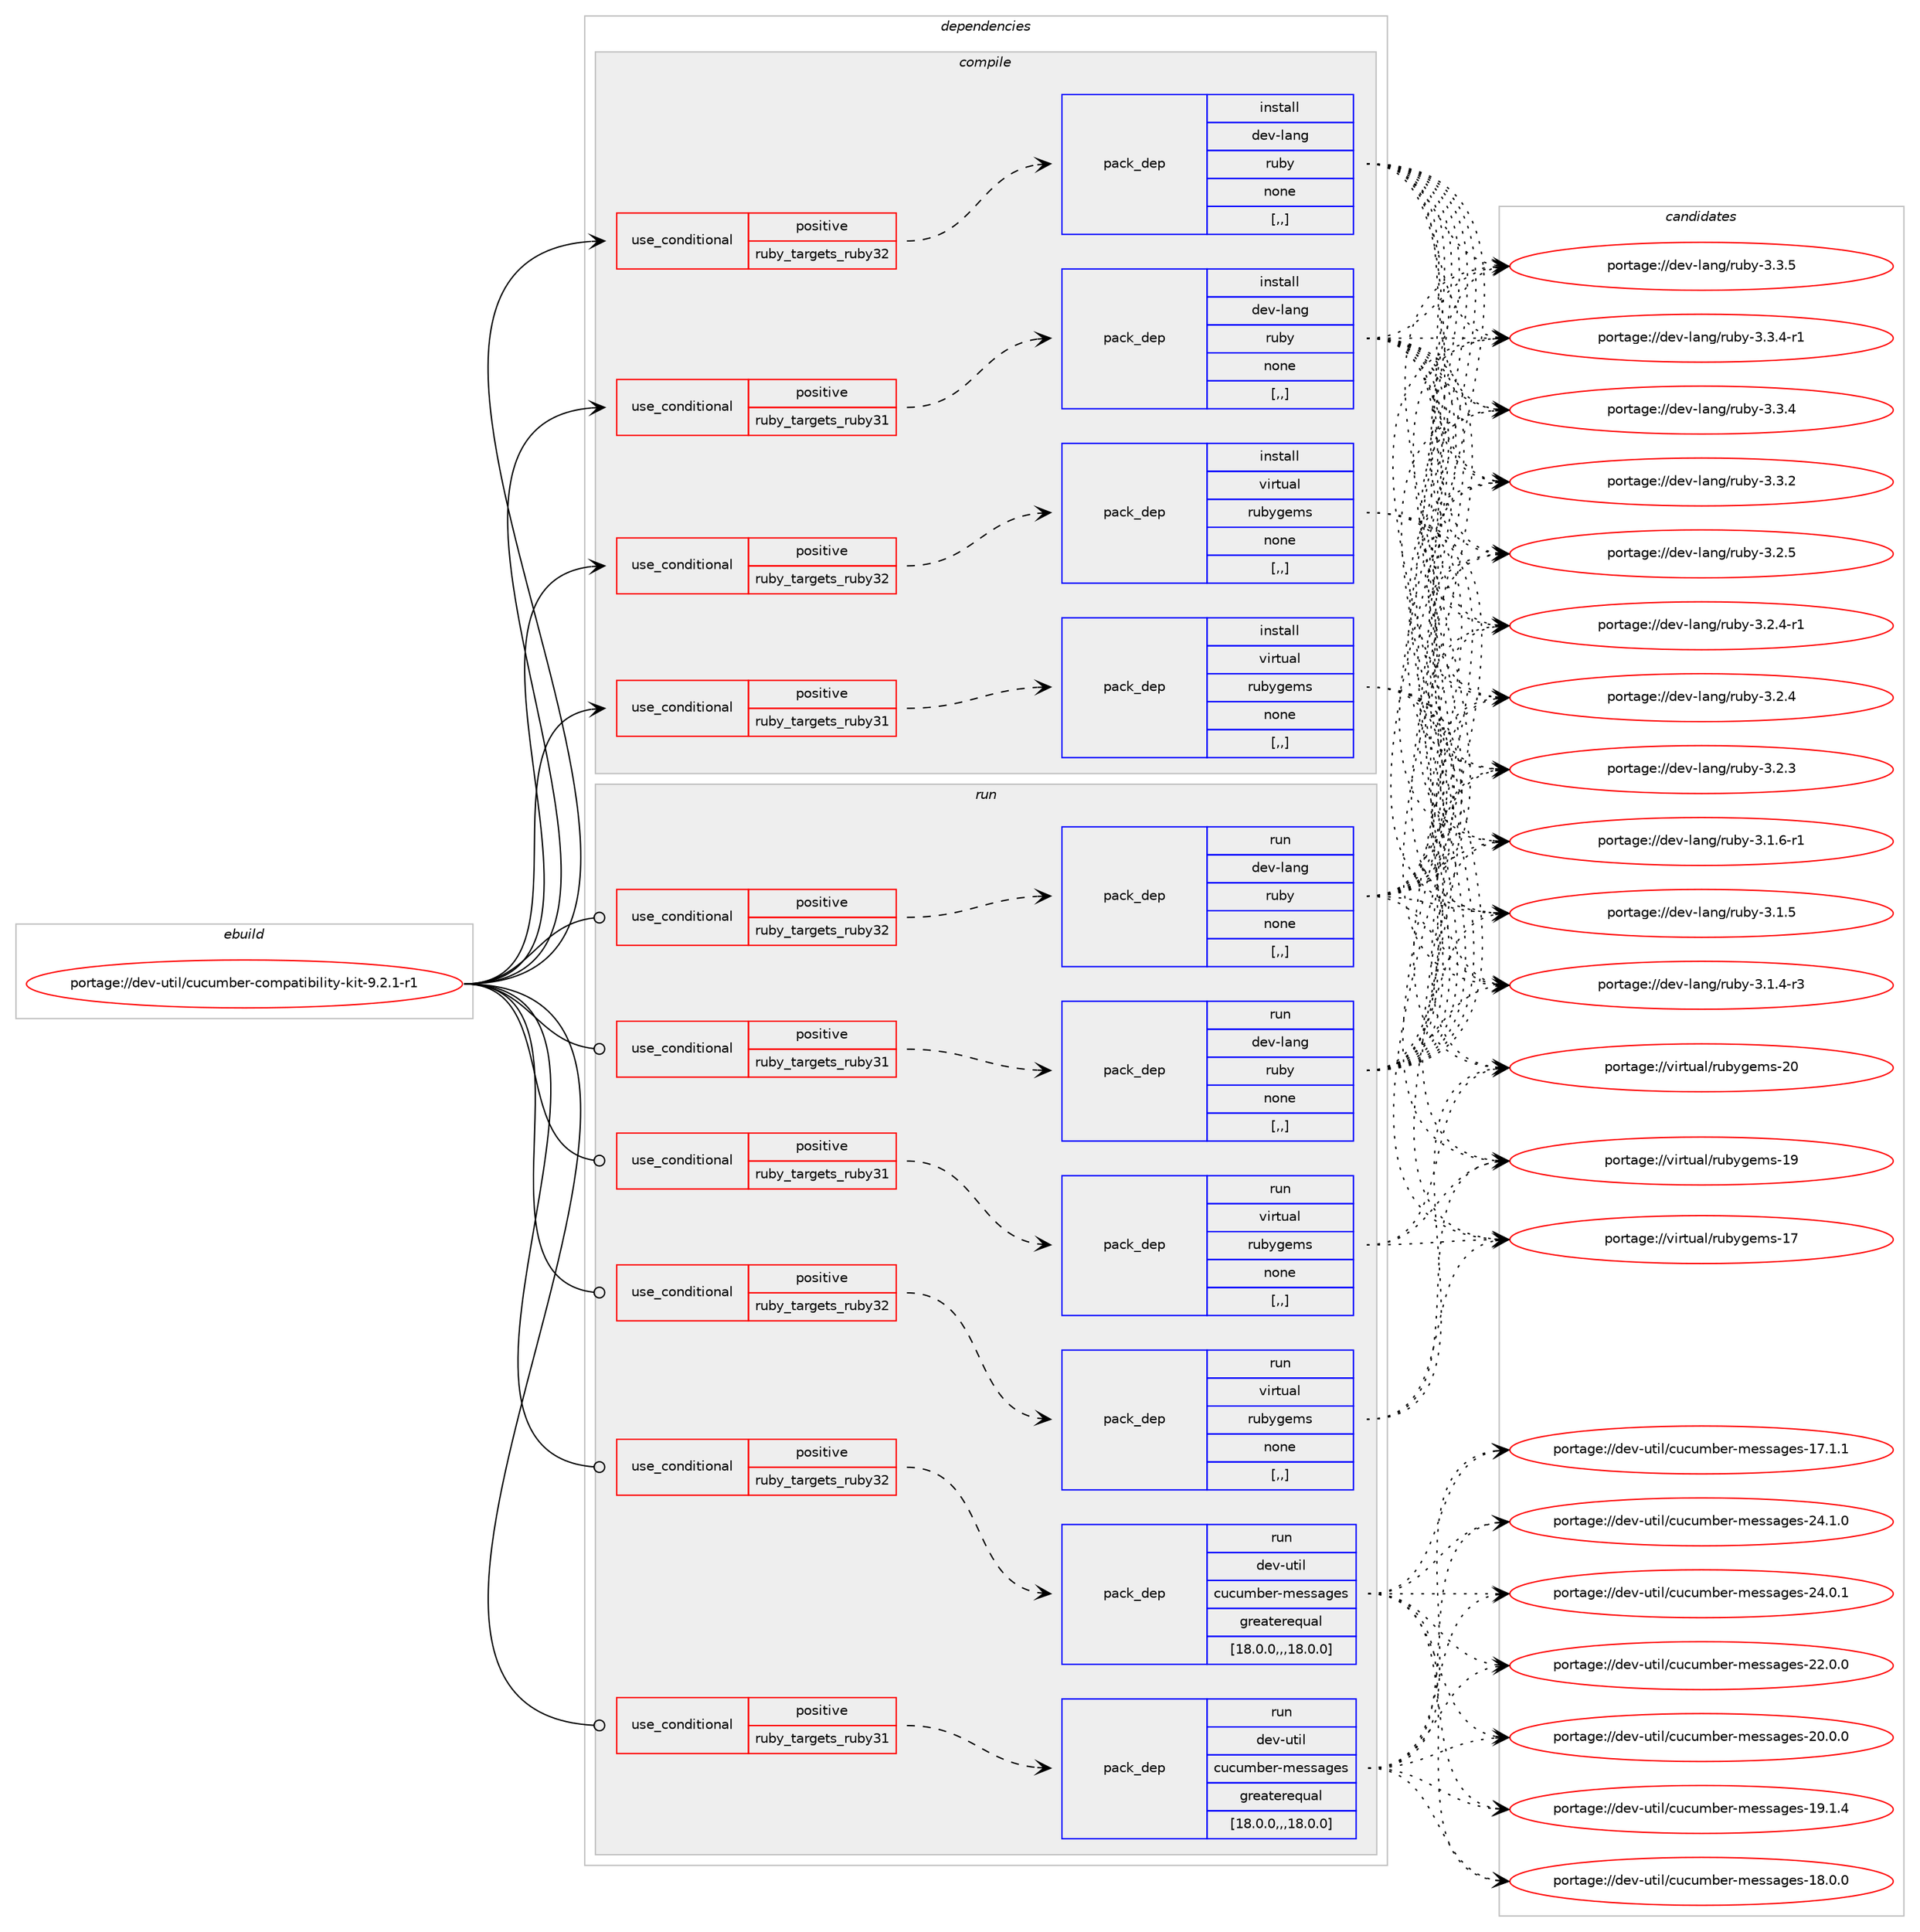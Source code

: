 digraph prolog {

# *************
# Graph options
# *************

newrank=true;
concentrate=true;
compound=true;
graph [rankdir=LR,fontname=Helvetica,fontsize=10,ranksep=1.5];#, ranksep=2.5, nodesep=0.2];
edge  [arrowhead=vee];
node  [fontname=Helvetica,fontsize=10];

# **********
# The ebuild
# **********

subgraph cluster_leftcol {
color=gray;
label=<<i>ebuild</i>>;
id [label="portage://dev-util/cucumber-compatibility-kit-9.2.1-r1", color=red, width=4, href="../dev-util/cucumber-compatibility-kit-9.2.1-r1.svg"];
}

# ****************
# The dependencies
# ****************

subgraph cluster_midcol {
color=gray;
label=<<i>dependencies</i>>;
subgraph cluster_compile {
fillcolor="#eeeeee";
style=filled;
label=<<i>compile</i>>;
subgraph cond191140 {
dependency709583 [label=<<TABLE BORDER="0" CELLBORDER="1" CELLSPACING="0" CELLPADDING="4"><TR><TD ROWSPAN="3" CELLPADDING="10">use_conditional</TD></TR><TR><TD>positive</TD></TR><TR><TD>ruby_targets_ruby31</TD></TR></TABLE>>, shape=none, color=red];
subgraph pack513446 {
dependency709584 [label=<<TABLE BORDER="0" CELLBORDER="1" CELLSPACING="0" CELLPADDING="4" WIDTH="220"><TR><TD ROWSPAN="6" CELLPADDING="30">pack_dep</TD></TR><TR><TD WIDTH="110">install</TD></TR><TR><TD>dev-lang</TD></TR><TR><TD>ruby</TD></TR><TR><TD>none</TD></TR><TR><TD>[,,]</TD></TR></TABLE>>, shape=none, color=blue];
}
dependency709583:e -> dependency709584:w [weight=20,style="dashed",arrowhead="vee"];
}
id:e -> dependency709583:w [weight=20,style="solid",arrowhead="vee"];
subgraph cond191141 {
dependency709585 [label=<<TABLE BORDER="0" CELLBORDER="1" CELLSPACING="0" CELLPADDING="4"><TR><TD ROWSPAN="3" CELLPADDING="10">use_conditional</TD></TR><TR><TD>positive</TD></TR><TR><TD>ruby_targets_ruby31</TD></TR></TABLE>>, shape=none, color=red];
subgraph pack513447 {
dependency709586 [label=<<TABLE BORDER="0" CELLBORDER="1" CELLSPACING="0" CELLPADDING="4" WIDTH="220"><TR><TD ROWSPAN="6" CELLPADDING="30">pack_dep</TD></TR><TR><TD WIDTH="110">install</TD></TR><TR><TD>virtual</TD></TR><TR><TD>rubygems</TD></TR><TR><TD>none</TD></TR><TR><TD>[,,]</TD></TR></TABLE>>, shape=none, color=blue];
}
dependency709585:e -> dependency709586:w [weight=20,style="dashed",arrowhead="vee"];
}
id:e -> dependency709585:w [weight=20,style="solid",arrowhead="vee"];
subgraph cond191142 {
dependency709587 [label=<<TABLE BORDER="0" CELLBORDER="1" CELLSPACING="0" CELLPADDING="4"><TR><TD ROWSPAN="3" CELLPADDING="10">use_conditional</TD></TR><TR><TD>positive</TD></TR><TR><TD>ruby_targets_ruby32</TD></TR></TABLE>>, shape=none, color=red];
subgraph pack513448 {
dependency709588 [label=<<TABLE BORDER="0" CELLBORDER="1" CELLSPACING="0" CELLPADDING="4" WIDTH="220"><TR><TD ROWSPAN="6" CELLPADDING="30">pack_dep</TD></TR><TR><TD WIDTH="110">install</TD></TR><TR><TD>dev-lang</TD></TR><TR><TD>ruby</TD></TR><TR><TD>none</TD></TR><TR><TD>[,,]</TD></TR></TABLE>>, shape=none, color=blue];
}
dependency709587:e -> dependency709588:w [weight=20,style="dashed",arrowhead="vee"];
}
id:e -> dependency709587:w [weight=20,style="solid",arrowhead="vee"];
subgraph cond191143 {
dependency709589 [label=<<TABLE BORDER="0" CELLBORDER="1" CELLSPACING="0" CELLPADDING="4"><TR><TD ROWSPAN="3" CELLPADDING="10">use_conditional</TD></TR><TR><TD>positive</TD></TR><TR><TD>ruby_targets_ruby32</TD></TR></TABLE>>, shape=none, color=red];
subgraph pack513449 {
dependency709590 [label=<<TABLE BORDER="0" CELLBORDER="1" CELLSPACING="0" CELLPADDING="4" WIDTH="220"><TR><TD ROWSPAN="6" CELLPADDING="30">pack_dep</TD></TR><TR><TD WIDTH="110">install</TD></TR><TR><TD>virtual</TD></TR><TR><TD>rubygems</TD></TR><TR><TD>none</TD></TR><TR><TD>[,,]</TD></TR></TABLE>>, shape=none, color=blue];
}
dependency709589:e -> dependency709590:w [weight=20,style="dashed",arrowhead="vee"];
}
id:e -> dependency709589:w [weight=20,style="solid",arrowhead="vee"];
}
subgraph cluster_compileandrun {
fillcolor="#eeeeee";
style=filled;
label=<<i>compile and run</i>>;
}
subgraph cluster_run {
fillcolor="#eeeeee";
style=filled;
label=<<i>run</i>>;
subgraph cond191144 {
dependency709591 [label=<<TABLE BORDER="0" CELLBORDER="1" CELLSPACING="0" CELLPADDING="4"><TR><TD ROWSPAN="3" CELLPADDING="10">use_conditional</TD></TR><TR><TD>positive</TD></TR><TR><TD>ruby_targets_ruby31</TD></TR></TABLE>>, shape=none, color=red];
subgraph pack513450 {
dependency709592 [label=<<TABLE BORDER="0" CELLBORDER="1" CELLSPACING="0" CELLPADDING="4" WIDTH="220"><TR><TD ROWSPAN="6" CELLPADDING="30">pack_dep</TD></TR><TR><TD WIDTH="110">run</TD></TR><TR><TD>dev-lang</TD></TR><TR><TD>ruby</TD></TR><TR><TD>none</TD></TR><TR><TD>[,,]</TD></TR></TABLE>>, shape=none, color=blue];
}
dependency709591:e -> dependency709592:w [weight=20,style="dashed",arrowhead="vee"];
}
id:e -> dependency709591:w [weight=20,style="solid",arrowhead="odot"];
subgraph cond191145 {
dependency709593 [label=<<TABLE BORDER="0" CELLBORDER="1" CELLSPACING="0" CELLPADDING="4"><TR><TD ROWSPAN="3" CELLPADDING="10">use_conditional</TD></TR><TR><TD>positive</TD></TR><TR><TD>ruby_targets_ruby31</TD></TR></TABLE>>, shape=none, color=red];
subgraph pack513451 {
dependency709594 [label=<<TABLE BORDER="0" CELLBORDER="1" CELLSPACING="0" CELLPADDING="4" WIDTH="220"><TR><TD ROWSPAN="6" CELLPADDING="30">pack_dep</TD></TR><TR><TD WIDTH="110">run</TD></TR><TR><TD>dev-util</TD></TR><TR><TD>cucumber-messages</TD></TR><TR><TD>greaterequal</TD></TR><TR><TD>[18.0.0,,,18.0.0]</TD></TR></TABLE>>, shape=none, color=blue];
}
dependency709593:e -> dependency709594:w [weight=20,style="dashed",arrowhead="vee"];
}
id:e -> dependency709593:w [weight=20,style="solid",arrowhead="odot"];
subgraph cond191146 {
dependency709595 [label=<<TABLE BORDER="0" CELLBORDER="1" CELLSPACING="0" CELLPADDING="4"><TR><TD ROWSPAN="3" CELLPADDING="10">use_conditional</TD></TR><TR><TD>positive</TD></TR><TR><TD>ruby_targets_ruby31</TD></TR></TABLE>>, shape=none, color=red];
subgraph pack513452 {
dependency709596 [label=<<TABLE BORDER="0" CELLBORDER="1" CELLSPACING="0" CELLPADDING="4" WIDTH="220"><TR><TD ROWSPAN="6" CELLPADDING="30">pack_dep</TD></TR><TR><TD WIDTH="110">run</TD></TR><TR><TD>virtual</TD></TR><TR><TD>rubygems</TD></TR><TR><TD>none</TD></TR><TR><TD>[,,]</TD></TR></TABLE>>, shape=none, color=blue];
}
dependency709595:e -> dependency709596:w [weight=20,style="dashed",arrowhead="vee"];
}
id:e -> dependency709595:w [weight=20,style="solid",arrowhead="odot"];
subgraph cond191147 {
dependency709597 [label=<<TABLE BORDER="0" CELLBORDER="1" CELLSPACING="0" CELLPADDING="4"><TR><TD ROWSPAN="3" CELLPADDING="10">use_conditional</TD></TR><TR><TD>positive</TD></TR><TR><TD>ruby_targets_ruby32</TD></TR></TABLE>>, shape=none, color=red];
subgraph pack513453 {
dependency709598 [label=<<TABLE BORDER="0" CELLBORDER="1" CELLSPACING="0" CELLPADDING="4" WIDTH="220"><TR><TD ROWSPAN="6" CELLPADDING="30">pack_dep</TD></TR><TR><TD WIDTH="110">run</TD></TR><TR><TD>dev-lang</TD></TR><TR><TD>ruby</TD></TR><TR><TD>none</TD></TR><TR><TD>[,,]</TD></TR></TABLE>>, shape=none, color=blue];
}
dependency709597:e -> dependency709598:w [weight=20,style="dashed",arrowhead="vee"];
}
id:e -> dependency709597:w [weight=20,style="solid",arrowhead="odot"];
subgraph cond191148 {
dependency709599 [label=<<TABLE BORDER="0" CELLBORDER="1" CELLSPACING="0" CELLPADDING="4"><TR><TD ROWSPAN="3" CELLPADDING="10">use_conditional</TD></TR><TR><TD>positive</TD></TR><TR><TD>ruby_targets_ruby32</TD></TR></TABLE>>, shape=none, color=red];
subgraph pack513454 {
dependency709600 [label=<<TABLE BORDER="0" CELLBORDER="1" CELLSPACING="0" CELLPADDING="4" WIDTH="220"><TR><TD ROWSPAN="6" CELLPADDING="30">pack_dep</TD></TR><TR><TD WIDTH="110">run</TD></TR><TR><TD>dev-util</TD></TR><TR><TD>cucumber-messages</TD></TR><TR><TD>greaterequal</TD></TR><TR><TD>[18.0.0,,,18.0.0]</TD></TR></TABLE>>, shape=none, color=blue];
}
dependency709599:e -> dependency709600:w [weight=20,style="dashed",arrowhead="vee"];
}
id:e -> dependency709599:w [weight=20,style="solid",arrowhead="odot"];
subgraph cond191149 {
dependency709601 [label=<<TABLE BORDER="0" CELLBORDER="1" CELLSPACING="0" CELLPADDING="4"><TR><TD ROWSPAN="3" CELLPADDING="10">use_conditional</TD></TR><TR><TD>positive</TD></TR><TR><TD>ruby_targets_ruby32</TD></TR></TABLE>>, shape=none, color=red];
subgraph pack513455 {
dependency709602 [label=<<TABLE BORDER="0" CELLBORDER="1" CELLSPACING="0" CELLPADDING="4" WIDTH="220"><TR><TD ROWSPAN="6" CELLPADDING="30">pack_dep</TD></TR><TR><TD WIDTH="110">run</TD></TR><TR><TD>virtual</TD></TR><TR><TD>rubygems</TD></TR><TR><TD>none</TD></TR><TR><TD>[,,]</TD></TR></TABLE>>, shape=none, color=blue];
}
dependency709601:e -> dependency709602:w [weight=20,style="dashed",arrowhead="vee"];
}
id:e -> dependency709601:w [weight=20,style="solid",arrowhead="odot"];
}
}

# **************
# The candidates
# **************

subgraph cluster_choices {
rank=same;
color=gray;
label=<<i>candidates</i>>;

subgraph choice513446 {
color=black;
nodesep=1;
choice10010111845108971101034711411798121455146514653 [label="portage://dev-lang/ruby-3.3.5", color=red, width=4,href="../dev-lang/ruby-3.3.5.svg"];
choice100101118451089711010347114117981214551465146524511449 [label="portage://dev-lang/ruby-3.3.4-r1", color=red, width=4,href="../dev-lang/ruby-3.3.4-r1.svg"];
choice10010111845108971101034711411798121455146514652 [label="portage://dev-lang/ruby-3.3.4", color=red, width=4,href="../dev-lang/ruby-3.3.4.svg"];
choice10010111845108971101034711411798121455146514650 [label="portage://dev-lang/ruby-3.3.2", color=red, width=4,href="../dev-lang/ruby-3.3.2.svg"];
choice10010111845108971101034711411798121455146504653 [label="portage://dev-lang/ruby-3.2.5", color=red, width=4,href="../dev-lang/ruby-3.2.5.svg"];
choice100101118451089711010347114117981214551465046524511449 [label="portage://dev-lang/ruby-3.2.4-r1", color=red, width=4,href="../dev-lang/ruby-3.2.4-r1.svg"];
choice10010111845108971101034711411798121455146504652 [label="portage://dev-lang/ruby-3.2.4", color=red, width=4,href="../dev-lang/ruby-3.2.4.svg"];
choice10010111845108971101034711411798121455146504651 [label="portage://dev-lang/ruby-3.2.3", color=red, width=4,href="../dev-lang/ruby-3.2.3.svg"];
choice100101118451089711010347114117981214551464946544511449 [label="portage://dev-lang/ruby-3.1.6-r1", color=red, width=4,href="../dev-lang/ruby-3.1.6-r1.svg"];
choice10010111845108971101034711411798121455146494653 [label="portage://dev-lang/ruby-3.1.5", color=red, width=4,href="../dev-lang/ruby-3.1.5.svg"];
choice100101118451089711010347114117981214551464946524511451 [label="portage://dev-lang/ruby-3.1.4-r3", color=red, width=4,href="../dev-lang/ruby-3.1.4-r3.svg"];
dependency709584:e -> choice10010111845108971101034711411798121455146514653:w [style=dotted,weight="100"];
dependency709584:e -> choice100101118451089711010347114117981214551465146524511449:w [style=dotted,weight="100"];
dependency709584:e -> choice10010111845108971101034711411798121455146514652:w [style=dotted,weight="100"];
dependency709584:e -> choice10010111845108971101034711411798121455146514650:w [style=dotted,weight="100"];
dependency709584:e -> choice10010111845108971101034711411798121455146504653:w [style=dotted,weight="100"];
dependency709584:e -> choice100101118451089711010347114117981214551465046524511449:w [style=dotted,weight="100"];
dependency709584:e -> choice10010111845108971101034711411798121455146504652:w [style=dotted,weight="100"];
dependency709584:e -> choice10010111845108971101034711411798121455146504651:w [style=dotted,weight="100"];
dependency709584:e -> choice100101118451089711010347114117981214551464946544511449:w [style=dotted,weight="100"];
dependency709584:e -> choice10010111845108971101034711411798121455146494653:w [style=dotted,weight="100"];
dependency709584:e -> choice100101118451089711010347114117981214551464946524511451:w [style=dotted,weight="100"];
}
subgraph choice513447 {
color=black;
nodesep=1;
choice118105114116117971084711411798121103101109115455048 [label="portage://virtual/rubygems-20", color=red, width=4,href="../virtual/rubygems-20.svg"];
choice118105114116117971084711411798121103101109115454957 [label="portage://virtual/rubygems-19", color=red, width=4,href="../virtual/rubygems-19.svg"];
choice118105114116117971084711411798121103101109115454955 [label="portage://virtual/rubygems-17", color=red, width=4,href="../virtual/rubygems-17.svg"];
dependency709586:e -> choice118105114116117971084711411798121103101109115455048:w [style=dotted,weight="100"];
dependency709586:e -> choice118105114116117971084711411798121103101109115454957:w [style=dotted,weight="100"];
dependency709586:e -> choice118105114116117971084711411798121103101109115454955:w [style=dotted,weight="100"];
}
subgraph choice513448 {
color=black;
nodesep=1;
choice10010111845108971101034711411798121455146514653 [label="portage://dev-lang/ruby-3.3.5", color=red, width=4,href="../dev-lang/ruby-3.3.5.svg"];
choice100101118451089711010347114117981214551465146524511449 [label="portage://dev-lang/ruby-3.3.4-r1", color=red, width=4,href="../dev-lang/ruby-3.3.4-r1.svg"];
choice10010111845108971101034711411798121455146514652 [label="portage://dev-lang/ruby-3.3.4", color=red, width=4,href="../dev-lang/ruby-3.3.4.svg"];
choice10010111845108971101034711411798121455146514650 [label="portage://dev-lang/ruby-3.3.2", color=red, width=4,href="../dev-lang/ruby-3.3.2.svg"];
choice10010111845108971101034711411798121455146504653 [label="portage://dev-lang/ruby-3.2.5", color=red, width=4,href="../dev-lang/ruby-3.2.5.svg"];
choice100101118451089711010347114117981214551465046524511449 [label="portage://dev-lang/ruby-3.2.4-r1", color=red, width=4,href="../dev-lang/ruby-3.2.4-r1.svg"];
choice10010111845108971101034711411798121455146504652 [label="portage://dev-lang/ruby-3.2.4", color=red, width=4,href="../dev-lang/ruby-3.2.4.svg"];
choice10010111845108971101034711411798121455146504651 [label="portage://dev-lang/ruby-3.2.3", color=red, width=4,href="../dev-lang/ruby-3.2.3.svg"];
choice100101118451089711010347114117981214551464946544511449 [label="portage://dev-lang/ruby-3.1.6-r1", color=red, width=4,href="../dev-lang/ruby-3.1.6-r1.svg"];
choice10010111845108971101034711411798121455146494653 [label="portage://dev-lang/ruby-3.1.5", color=red, width=4,href="../dev-lang/ruby-3.1.5.svg"];
choice100101118451089711010347114117981214551464946524511451 [label="portage://dev-lang/ruby-3.1.4-r3", color=red, width=4,href="../dev-lang/ruby-3.1.4-r3.svg"];
dependency709588:e -> choice10010111845108971101034711411798121455146514653:w [style=dotted,weight="100"];
dependency709588:e -> choice100101118451089711010347114117981214551465146524511449:w [style=dotted,weight="100"];
dependency709588:e -> choice10010111845108971101034711411798121455146514652:w [style=dotted,weight="100"];
dependency709588:e -> choice10010111845108971101034711411798121455146514650:w [style=dotted,weight="100"];
dependency709588:e -> choice10010111845108971101034711411798121455146504653:w [style=dotted,weight="100"];
dependency709588:e -> choice100101118451089711010347114117981214551465046524511449:w [style=dotted,weight="100"];
dependency709588:e -> choice10010111845108971101034711411798121455146504652:w [style=dotted,weight="100"];
dependency709588:e -> choice10010111845108971101034711411798121455146504651:w [style=dotted,weight="100"];
dependency709588:e -> choice100101118451089711010347114117981214551464946544511449:w [style=dotted,weight="100"];
dependency709588:e -> choice10010111845108971101034711411798121455146494653:w [style=dotted,weight="100"];
dependency709588:e -> choice100101118451089711010347114117981214551464946524511451:w [style=dotted,weight="100"];
}
subgraph choice513449 {
color=black;
nodesep=1;
choice118105114116117971084711411798121103101109115455048 [label="portage://virtual/rubygems-20", color=red, width=4,href="../virtual/rubygems-20.svg"];
choice118105114116117971084711411798121103101109115454957 [label="portage://virtual/rubygems-19", color=red, width=4,href="../virtual/rubygems-19.svg"];
choice118105114116117971084711411798121103101109115454955 [label="portage://virtual/rubygems-17", color=red, width=4,href="../virtual/rubygems-17.svg"];
dependency709590:e -> choice118105114116117971084711411798121103101109115455048:w [style=dotted,weight="100"];
dependency709590:e -> choice118105114116117971084711411798121103101109115454957:w [style=dotted,weight="100"];
dependency709590:e -> choice118105114116117971084711411798121103101109115454955:w [style=dotted,weight="100"];
}
subgraph choice513450 {
color=black;
nodesep=1;
choice10010111845108971101034711411798121455146514653 [label="portage://dev-lang/ruby-3.3.5", color=red, width=4,href="../dev-lang/ruby-3.3.5.svg"];
choice100101118451089711010347114117981214551465146524511449 [label="portage://dev-lang/ruby-3.3.4-r1", color=red, width=4,href="../dev-lang/ruby-3.3.4-r1.svg"];
choice10010111845108971101034711411798121455146514652 [label="portage://dev-lang/ruby-3.3.4", color=red, width=4,href="../dev-lang/ruby-3.3.4.svg"];
choice10010111845108971101034711411798121455146514650 [label="portage://dev-lang/ruby-3.3.2", color=red, width=4,href="../dev-lang/ruby-3.3.2.svg"];
choice10010111845108971101034711411798121455146504653 [label="portage://dev-lang/ruby-3.2.5", color=red, width=4,href="../dev-lang/ruby-3.2.5.svg"];
choice100101118451089711010347114117981214551465046524511449 [label="portage://dev-lang/ruby-3.2.4-r1", color=red, width=4,href="../dev-lang/ruby-3.2.4-r1.svg"];
choice10010111845108971101034711411798121455146504652 [label="portage://dev-lang/ruby-3.2.4", color=red, width=4,href="../dev-lang/ruby-3.2.4.svg"];
choice10010111845108971101034711411798121455146504651 [label="portage://dev-lang/ruby-3.2.3", color=red, width=4,href="../dev-lang/ruby-3.2.3.svg"];
choice100101118451089711010347114117981214551464946544511449 [label="portage://dev-lang/ruby-3.1.6-r1", color=red, width=4,href="../dev-lang/ruby-3.1.6-r1.svg"];
choice10010111845108971101034711411798121455146494653 [label="portage://dev-lang/ruby-3.1.5", color=red, width=4,href="../dev-lang/ruby-3.1.5.svg"];
choice100101118451089711010347114117981214551464946524511451 [label="portage://dev-lang/ruby-3.1.4-r3", color=red, width=4,href="../dev-lang/ruby-3.1.4-r3.svg"];
dependency709592:e -> choice10010111845108971101034711411798121455146514653:w [style=dotted,weight="100"];
dependency709592:e -> choice100101118451089711010347114117981214551465146524511449:w [style=dotted,weight="100"];
dependency709592:e -> choice10010111845108971101034711411798121455146514652:w [style=dotted,weight="100"];
dependency709592:e -> choice10010111845108971101034711411798121455146514650:w [style=dotted,weight="100"];
dependency709592:e -> choice10010111845108971101034711411798121455146504653:w [style=dotted,weight="100"];
dependency709592:e -> choice100101118451089711010347114117981214551465046524511449:w [style=dotted,weight="100"];
dependency709592:e -> choice10010111845108971101034711411798121455146504652:w [style=dotted,weight="100"];
dependency709592:e -> choice10010111845108971101034711411798121455146504651:w [style=dotted,weight="100"];
dependency709592:e -> choice100101118451089711010347114117981214551464946544511449:w [style=dotted,weight="100"];
dependency709592:e -> choice10010111845108971101034711411798121455146494653:w [style=dotted,weight="100"];
dependency709592:e -> choice100101118451089711010347114117981214551464946524511451:w [style=dotted,weight="100"];
}
subgraph choice513451 {
color=black;
nodesep=1;
choice1001011184511711610510847991179911710998101114451091011151159710310111545505246494648 [label="portage://dev-util/cucumber-messages-24.1.0", color=red, width=4,href="../dev-util/cucumber-messages-24.1.0.svg"];
choice1001011184511711610510847991179911710998101114451091011151159710310111545505246484649 [label="portage://dev-util/cucumber-messages-24.0.1", color=red, width=4,href="../dev-util/cucumber-messages-24.0.1.svg"];
choice1001011184511711610510847991179911710998101114451091011151159710310111545505046484648 [label="portage://dev-util/cucumber-messages-22.0.0", color=red, width=4,href="../dev-util/cucumber-messages-22.0.0.svg"];
choice1001011184511711610510847991179911710998101114451091011151159710310111545504846484648 [label="portage://dev-util/cucumber-messages-20.0.0", color=red, width=4,href="../dev-util/cucumber-messages-20.0.0.svg"];
choice1001011184511711610510847991179911710998101114451091011151159710310111545495746494652 [label="portage://dev-util/cucumber-messages-19.1.4", color=red, width=4,href="../dev-util/cucumber-messages-19.1.4.svg"];
choice1001011184511711610510847991179911710998101114451091011151159710310111545495646484648 [label="portage://dev-util/cucumber-messages-18.0.0", color=red, width=4,href="../dev-util/cucumber-messages-18.0.0.svg"];
choice1001011184511711610510847991179911710998101114451091011151159710310111545495546494649 [label="portage://dev-util/cucumber-messages-17.1.1", color=red, width=4,href="../dev-util/cucumber-messages-17.1.1.svg"];
dependency709594:e -> choice1001011184511711610510847991179911710998101114451091011151159710310111545505246494648:w [style=dotted,weight="100"];
dependency709594:e -> choice1001011184511711610510847991179911710998101114451091011151159710310111545505246484649:w [style=dotted,weight="100"];
dependency709594:e -> choice1001011184511711610510847991179911710998101114451091011151159710310111545505046484648:w [style=dotted,weight="100"];
dependency709594:e -> choice1001011184511711610510847991179911710998101114451091011151159710310111545504846484648:w [style=dotted,weight="100"];
dependency709594:e -> choice1001011184511711610510847991179911710998101114451091011151159710310111545495746494652:w [style=dotted,weight="100"];
dependency709594:e -> choice1001011184511711610510847991179911710998101114451091011151159710310111545495646484648:w [style=dotted,weight="100"];
dependency709594:e -> choice1001011184511711610510847991179911710998101114451091011151159710310111545495546494649:w [style=dotted,weight="100"];
}
subgraph choice513452 {
color=black;
nodesep=1;
choice118105114116117971084711411798121103101109115455048 [label="portage://virtual/rubygems-20", color=red, width=4,href="../virtual/rubygems-20.svg"];
choice118105114116117971084711411798121103101109115454957 [label="portage://virtual/rubygems-19", color=red, width=4,href="../virtual/rubygems-19.svg"];
choice118105114116117971084711411798121103101109115454955 [label="portage://virtual/rubygems-17", color=red, width=4,href="../virtual/rubygems-17.svg"];
dependency709596:e -> choice118105114116117971084711411798121103101109115455048:w [style=dotted,weight="100"];
dependency709596:e -> choice118105114116117971084711411798121103101109115454957:w [style=dotted,weight="100"];
dependency709596:e -> choice118105114116117971084711411798121103101109115454955:w [style=dotted,weight="100"];
}
subgraph choice513453 {
color=black;
nodesep=1;
choice10010111845108971101034711411798121455146514653 [label="portage://dev-lang/ruby-3.3.5", color=red, width=4,href="../dev-lang/ruby-3.3.5.svg"];
choice100101118451089711010347114117981214551465146524511449 [label="portage://dev-lang/ruby-3.3.4-r1", color=red, width=4,href="../dev-lang/ruby-3.3.4-r1.svg"];
choice10010111845108971101034711411798121455146514652 [label="portage://dev-lang/ruby-3.3.4", color=red, width=4,href="../dev-lang/ruby-3.3.4.svg"];
choice10010111845108971101034711411798121455146514650 [label="portage://dev-lang/ruby-3.3.2", color=red, width=4,href="../dev-lang/ruby-3.3.2.svg"];
choice10010111845108971101034711411798121455146504653 [label="portage://dev-lang/ruby-3.2.5", color=red, width=4,href="../dev-lang/ruby-3.2.5.svg"];
choice100101118451089711010347114117981214551465046524511449 [label="portage://dev-lang/ruby-3.2.4-r1", color=red, width=4,href="../dev-lang/ruby-3.2.4-r1.svg"];
choice10010111845108971101034711411798121455146504652 [label="portage://dev-lang/ruby-3.2.4", color=red, width=4,href="../dev-lang/ruby-3.2.4.svg"];
choice10010111845108971101034711411798121455146504651 [label="portage://dev-lang/ruby-3.2.3", color=red, width=4,href="../dev-lang/ruby-3.2.3.svg"];
choice100101118451089711010347114117981214551464946544511449 [label="portage://dev-lang/ruby-3.1.6-r1", color=red, width=4,href="../dev-lang/ruby-3.1.6-r1.svg"];
choice10010111845108971101034711411798121455146494653 [label="portage://dev-lang/ruby-3.1.5", color=red, width=4,href="../dev-lang/ruby-3.1.5.svg"];
choice100101118451089711010347114117981214551464946524511451 [label="portage://dev-lang/ruby-3.1.4-r3", color=red, width=4,href="../dev-lang/ruby-3.1.4-r3.svg"];
dependency709598:e -> choice10010111845108971101034711411798121455146514653:w [style=dotted,weight="100"];
dependency709598:e -> choice100101118451089711010347114117981214551465146524511449:w [style=dotted,weight="100"];
dependency709598:e -> choice10010111845108971101034711411798121455146514652:w [style=dotted,weight="100"];
dependency709598:e -> choice10010111845108971101034711411798121455146514650:w [style=dotted,weight="100"];
dependency709598:e -> choice10010111845108971101034711411798121455146504653:w [style=dotted,weight="100"];
dependency709598:e -> choice100101118451089711010347114117981214551465046524511449:w [style=dotted,weight="100"];
dependency709598:e -> choice10010111845108971101034711411798121455146504652:w [style=dotted,weight="100"];
dependency709598:e -> choice10010111845108971101034711411798121455146504651:w [style=dotted,weight="100"];
dependency709598:e -> choice100101118451089711010347114117981214551464946544511449:w [style=dotted,weight="100"];
dependency709598:e -> choice10010111845108971101034711411798121455146494653:w [style=dotted,weight="100"];
dependency709598:e -> choice100101118451089711010347114117981214551464946524511451:w [style=dotted,weight="100"];
}
subgraph choice513454 {
color=black;
nodesep=1;
choice1001011184511711610510847991179911710998101114451091011151159710310111545505246494648 [label="portage://dev-util/cucumber-messages-24.1.0", color=red, width=4,href="../dev-util/cucumber-messages-24.1.0.svg"];
choice1001011184511711610510847991179911710998101114451091011151159710310111545505246484649 [label="portage://dev-util/cucumber-messages-24.0.1", color=red, width=4,href="../dev-util/cucumber-messages-24.0.1.svg"];
choice1001011184511711610510847991179911710998101114451091011151159710310111545505046484648 [label="portage://dev-util/cucumber-messages-22.0.0", color=red, width=4,href="../dev-util/cucumber-messages-22.0.0.svg"];
choice1001011184511711610510847991179911710998101114451091011151159710310111545504846484648 [label="portage://dev-util/cucumber-messages-20.0.0", color=red, width=4,href="../dev-util/cucumber-messages-20.0.0.svg"];
choice1001011184511711610510847991179911710998101114451091011151159710310111545495746494652 [label="portage://dev-util/cucumber-messages-19.1.4", color=red, width=4,href="../dev-util/cucumber-messages-19.1.4.svg"];
choice1001011184511711610510847991179911710998101114451091011151159710310111545495646484648 [label="portage://dev-util/cucumber-messages-18.0.0", color=red, width=4,href="../dev-util/cucumber-messages-18.0.0.svg"];
choice1001011184511711610510847991179911710998101114451091011151159710310111545495546494649 [label="portage://dev-util/cucumber-messages-17.1.1", color=red, width=4,href="../dev-util/cucumber-messages-17.1.1.svg"];
dependency709600:e -> choice1001011184511711610510847991179911710998101114451091011151159710310111545505246494648:w [style=dotted,weight="100"];
dependency709600:e -> choice1001011184511711610510847991179911710998101114451091011151159710310111545505246484649:w [style=dotted,weight="100"];
dependency709600:e -> choice1001011184511711610510847991179911710998101114451091011151159710310111545505046484648:w [style=dotted,weight="100"];
dependency709600:e -> choice1001011184511711610510847991179911710998101114451091011151159710310111545504846484648:w [style=dotted,weight="100"];
dependency709600:e -> choice1001011184511711610510847991179911710998101114451091011151159710310111545495746494652:w [style=dotted,weight="100"];
dependency709600:e -> choice1001011184511711610510847991179911710998101114451091011151159710310111545495646484648:w [style=dotted,weight="100"];
dependency709600:e -> choice1001011184511711610510847991179911710998101114451091011151159710310111545495546494649:w [style=dotted,weight="100"];
}
subgraph choice513455 {
color=black;
nodesep=1;
choice118105114116117971084711411798121103101109115455048 [label="portage://virtual/rubygems-20", color=red, width=4,href="../virtual/rubygems-20.svg"];
choice118105114116117971084711411798121103101109115454957 [label="portage://virtual/rubygems-19", color=red, width=4,href="../virtual/rubygems-19.svg"];
choice118105114116117971084711411798121103101109115454955 [label="portage://virtual/rubygems-17", color=red, width=4,href="../virtual/rubygems-17.svg"];
dependency709602:e -> choice118105114116117971084711411798121103101109115455048:w [style=dotted,weight="100"];
dependency709602:e -> choice118105114116117971084711411798121103101109115454957:w [style=dotted,weight="100"];
dependency709602:e -> choice118105114116117971084711411798121103101109115454955:w [style=dotted,weight="100"];
}
}

}
